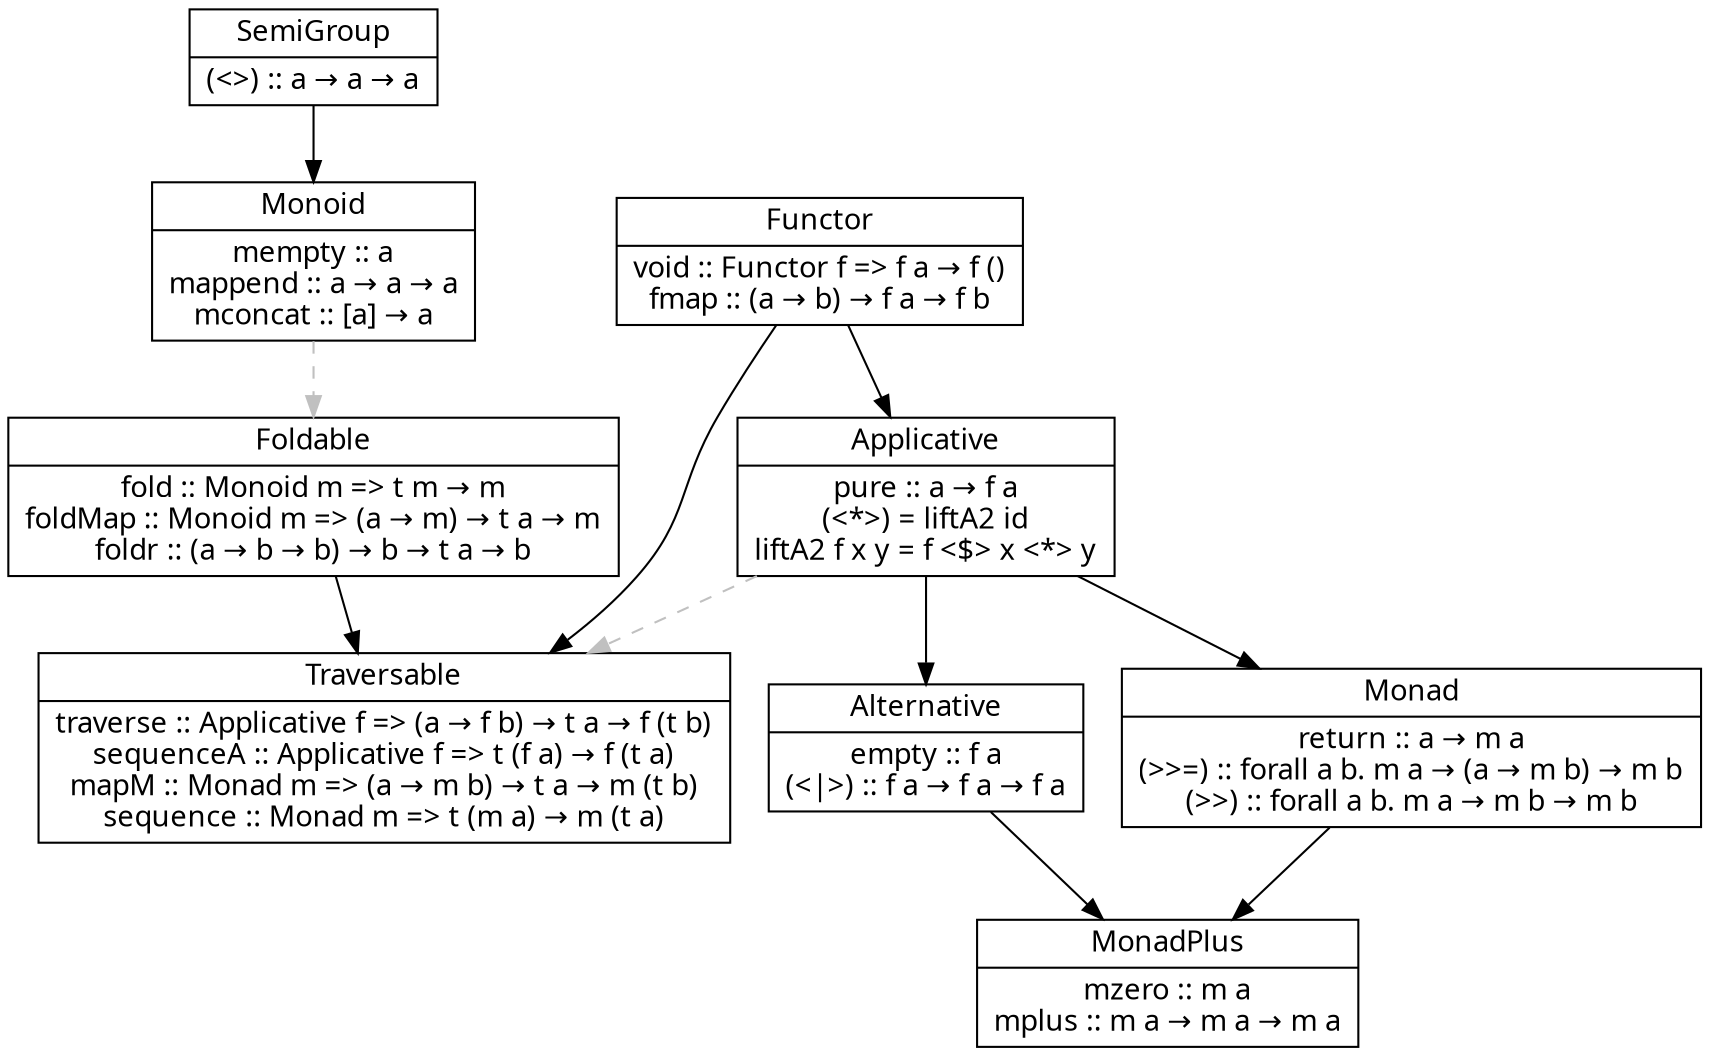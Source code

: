 digraph TECU {
    graph [ fontname = "dubai" ]
    node  [ fontname = "dubai" shape = record ]
    edge  [ fontname = "dubai" ]

    SemiGroup [
        label = "{SemiGroup|(\<\>) :: a → a → a}"
    ]

    Monoid [
        label = "{Monoid|mempty :: a\nmappend :: a → a → a\nmconcat :: [a] → a}"
    ]

    Foldable [
        label = "{Foldable|fold :: Monoid m =\> t m → m\nfoldMap :: Monoid m =\> (a → m) → t a → m\nfoldr :: (a → b → b) → b → t a → b}"
    ]

    Traversable [
        label = "{Traversable|traverse :: Applicative f =\> (a → f b) → t a → f (t b)\nsequenceA :: Applicative f =\> t (f a) → f (t a)\nmapM :: Monad m =\> (a → m b) → t a → m (t b)\nsequence :: Monad m =\> t (m a) → m (t a)}"
    ]

    Functor [
        label = "{Functor|void :: Functor f =\> f a → f ()\nfmap :: (a → b) → f a → f b}"
    ]

    Applicative [
        label = "{Applicative|pure :: a → f a\n(\<*\>) = liftA2 id\nliftA2 f x y = f \<$\> x \<*\> y}"
    ]

    Alternative [
        label = "{Alternative|empty :: f a\n(\<\|\>) :: f a → f a → f a}"
    ]

    Monad [
        label = "{Monad|return :: a → m a\n(\>\>=) :: forall a b. m a → (a → m b) → m b\n(\>\>) :: forall a b. m a → m b → m b}"
    ]

    MonadPlus [
        label = "{MonadPlus|mzero :: m a\nmplus :: m a → m a → m a}"
    ]

    SemiGroup -> Monoid

    Foldable -> Traversable

    Functor -> Traversable

    Functor -> Applicative
    Applicative -> Monad
    Applicative -> Alternative

    Monad -> MonadPlus
    Alternative -> MonadPlus

    edge [ style = dashed, color = grey ]

    Monoid -> Foldable
    Applicative -> Traversable
}